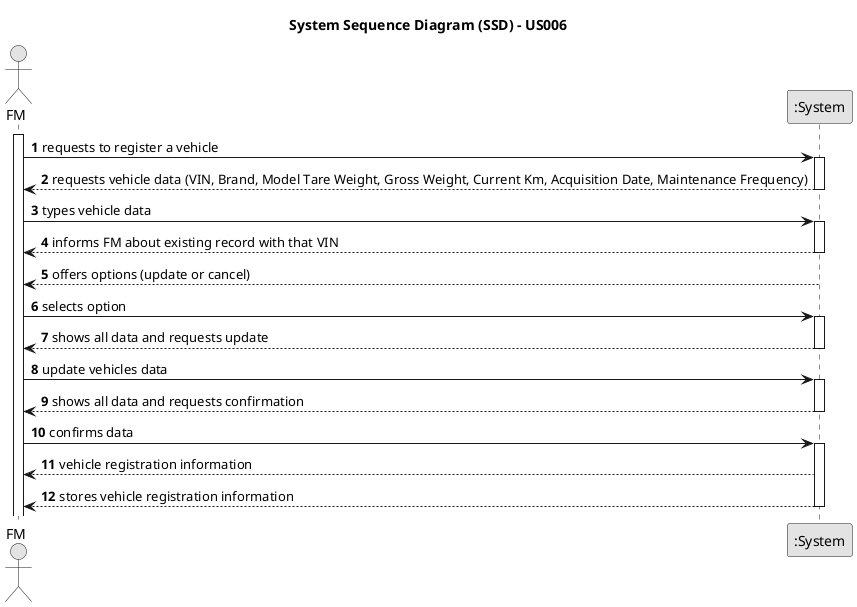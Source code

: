 @startuml
skinparam monochrome true
skinparam packageStyle rectangle
skinparam shadowing false

title System Sequence Diagram (SSD) - US006

autonumber

actor "FM" as FM
participant ":System" as System

activate FM

    FM -> System : requests to register a vehicle
    activate System

        System --> FM : requests vehicle data (VIN, Brand, Model Tare Weight, Gross Weight, Current Km, Acquisition Date, Maintenance Frequency)
    deactivate System

    FM -> System : types vehicle data
    activate System

        System --> FM : informs FM about existing record with that VIN
    deactivate System

    System --> FM : offers options (update or cancel)
        deactivate System

    FM -> System : selects option
        activate System

        System --> FM : shows all data and requests update
    deactivate System

    FM -> System : update vehicles data
    activate System

    System --> FM : shows all data and requests confirmation
    deactivate System

    FM -> System : confirms data
    activate System

    System --> FM :  vehicle registration information
    System --> FM : stores vehicle registration information
    deactivate System



@enduml